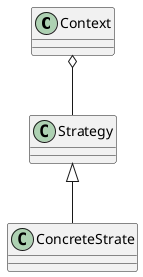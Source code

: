 @startuml

class Context
class Strategy
class ConcreteStrate

Context o-- Strategy
Strategy <|-- ConcreteStrate
@enduml